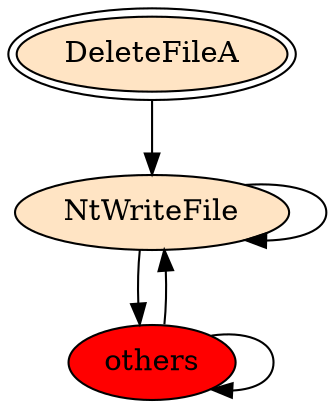 digraph "./REPORTS/3912/API_PER_CATEGORY/DeleteFile.exe_496_Files and I_O (Local file system)_API_per_Category_Transition_Matrix" {
	DeleteFileA [label=DeleteFileA fillcolor=bisque peripheries=2 style=filled]
	NtWriteFile [label=NtWriteFile fillcolor=bisque style=filled]
	DeleteFileA -> NtWriteFile [label=""]
	NtWriteFile -> NtWriteFile [label=""]
	others [label=others fillcolor=red style=filled]
	NtWriteFile -> others [label=""]
	others -> NtWriteFile [label=""]
	others -> others [label=""]
}
